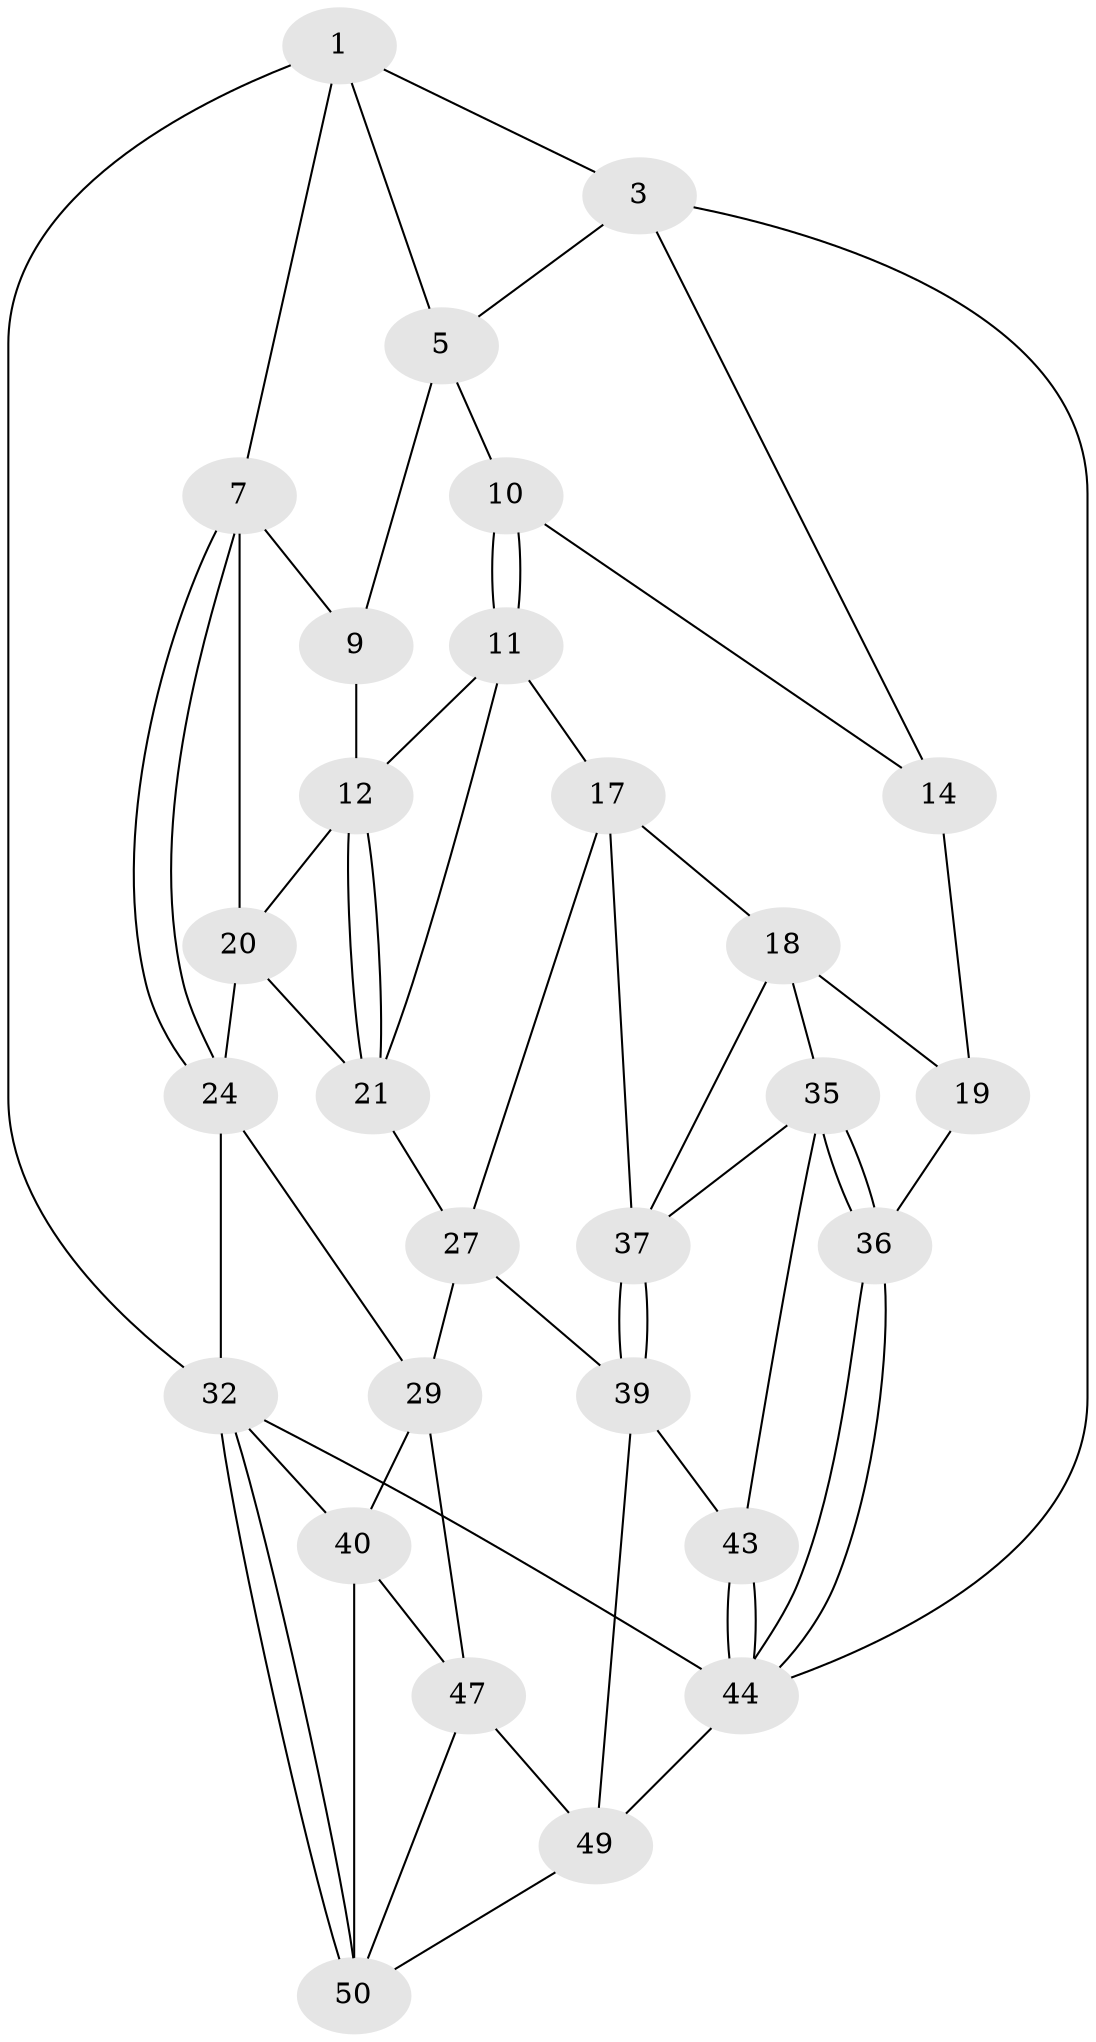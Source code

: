 // original degree distribution, {3: 0.038461538461538464, 5: 0.5384615384615384, 6: 0.19230769230769232, 4: 0.23076923076923078}
// Generated by graph-tools (version 1.1) at 2025/11/02/27/25 16:11:55]
// undirected, 28 vertices, 62 edges
graph export_dot {
graph [start="1"]
  node [color=gray90,style=filled];
  1 [pos="+0.6946023396948439+0",super="+2"];
  3 [pos="+0+0",super="+4"];
  5 [pos="+0.6721523979446703+0",super="+6"];
  7 [pos="+1+0.21962023764133723",super="+8"];
  9 [pos="+0.655661589376006+0.06321139871471396"];
  10 [pos="+0.3478532325848527+0.19987378402771383"];
  11 [pos="+0.3860876538640996+0.22845439958682814",super="+16"];
  12 [pos="+0.5926412470320881+0.2576768678467985",super="+13"];
  14 [pos="+0.21778453323704747+0.21909625601921895",super="+15"];
  17 [pos="+0.37739333483461585+0.47458576368399497",super="+28"];
  18 [pos="+0.35313183941346127+0.4908545611315918",super="+34"];
  19 [pos="+0.24789129312953165+0.4523436230455258",super="+26"];
  20 [pos="+0.799352982406754+0.30430853667123586",super="+22"];
  21 [pos="+0.5865050219373444+0.3350898369218555",super="+23"];
  24 [pos="+1+0.47135733663814305",super="+25"];
  27 [pos="+0.5818937984323959+0.5121179546613681",super="+31"];
  29 [pos="+0.8019952599151848+0.6729214574154911",super="+30"];
  32 [pos="+1+1",super="+33"];
  35 [pos="+0.016582370874111515+0.7805784325058123",super="+41"];
  36 [pos="+0.009037041168036372+0.7829862536640319"];
  37 [pos="+0.445125063991069+0.6458788067706989",super="+38"];
  39 [pos="+0.5758154949339025+0.7261932764257104",super="+42"];
  40 [pos="+0.9448314893679173+0.6775700347807615",super="+46"];
  43 [pos="+0.4592095723984035+0.8304150070858316"];
  44 [pos="+0+1",super="+45"];
  47 [pos="+0.7389111747845916+0.7945902432879776",super="+48"];
  49 [pos="+0.5368347595842549+0.956446874656388",super="+52"];
  50 [pos="+0.9876336677483256+1",super="+51"];
  1 -- 5;
  1 -- 32;
  1 -- 3;
  1 -- 7;
  3 -- 14;
  3 -- 44;
  3 -- 5;
  5 -- 9;
  5 -- 10;
  7 -- 24;
  7 -- 24;
  7 -- 9;
  7 -- 20;
  9 -- 12;
  10 -- 11;
  10 -- 11;
  10 -- 14;
  11 -- 12;
  11 -- 17;
  11 -- 21;
  12 -- 21;
  12 -- 21;
  12 -- 20;
  14 -- 19 [weight=2];
  17 -- 18;
  17 -- 27;
  17 -- 37;
  18 -- 19;
  18 -- 35;
  18 -- 37;
  19 -- 36;
  20 -- 21;
  20 -- 24;
  21 -- 27;
  24 -- 32;
  24 -- 29;
  27 -- 29;
  27 -- 39;
  29 -- 40;
  29 -- 47;
  32 -- 50;
  32 -- 50;
  32 -- 40;
  32 -- 44;
  35 -- 36;
  35 -- 36;
  35 -- 43;
  35 -- 37;
  36 -- 44;
  36 -- 44;
  37 -- 39;
  37 -- 39;
  39 -- 49;
  39 -- 43;
  40 -- 50;
  40 -- 47;
  43 -- 44;
  43 -- 44;
  44 -- 49;
  47 -- 49;
  47 -- 50;
  49 -- 50;
}
